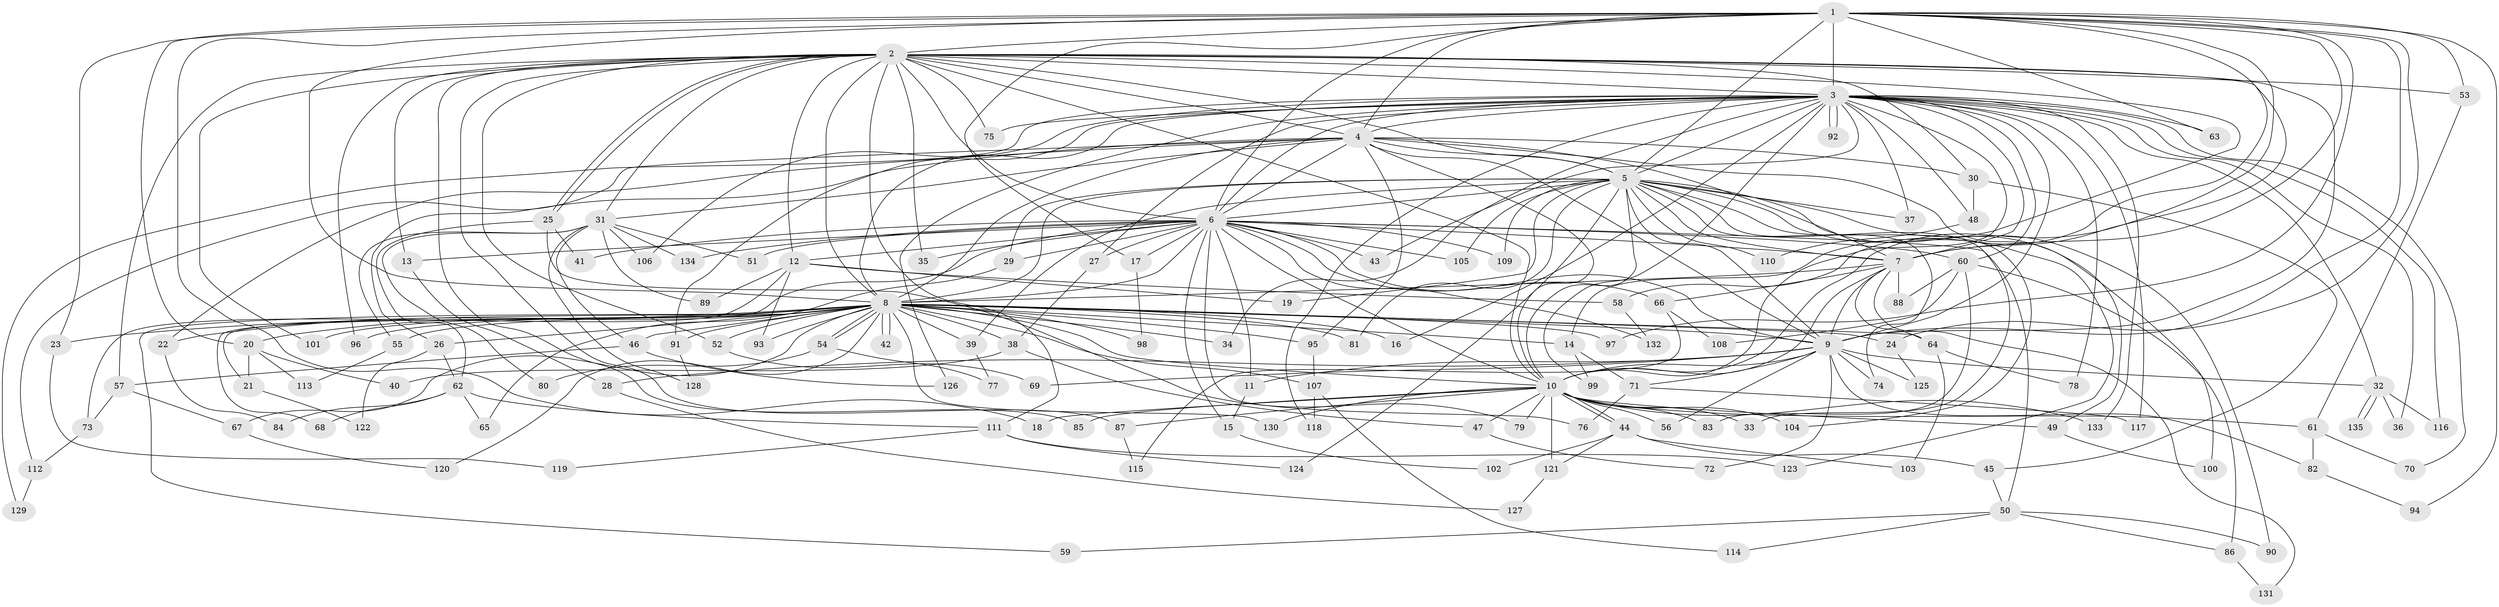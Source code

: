 // Generated by graph-tools (version 1.1) at 2025/43/03/09/25 04:43:54]
// undirected, 135 vertices, 295 edges
graph export_dot {
graph [start="1"]
  node [color=gray90,style=filled];
  1;
  2;
  3;
  4;
  5;
  6;
  7;
  8;
  9;
  10;
  11;
  12;
  13;
  14;
  15;
  16;
  17;
  18;
  19;
  20;
  21;
  22;
  23;
  24;
  25;
  26;
  27;
  28;
  29;
  30;
  31;
  32;
  33;
  34;
  35;
  36;
  37;
  38;
  39;
  40;
  41;
  42;
  43;
  44;
  45;
  46;
  47;
  48;
  49;
  50;
  51;
  52;
  53;
  54;
  55;
  56;
  57;
  58;
  59;
  60;
  61;
  62;
  63;
  64;
  65;
  66;
  67;
  68;
  69;
  70;
  71;
  72;
  73;
  74;
  75;
  76;
  77;
  78;
  79;
  80;
  81;
  82;
  83;
  84;
  85;
  86;
  87;
  88;
  89;
  90;
  91;
  92;
  93;
  94;
  95;
  96;
  97;
  98;
  99;
  100;
  101;
  102;
  103;
  104;
  105;
  106;
  107;
  108;
  109;
  110;
  111;
  112;
  113;
  114;
  115;
  116;
  117;
  118;
  119;
  120;
  121;
  122;
  123;
  124;
  125;
  126;
  127;
  128;
  129;
  130;
  131;
  132;
  133;
  134;
  135;
  1 -- 2;
  1 -- 3;
  1 -- 4;
  1 -- 5;
  1 -- 6;
  1 -- 7;
  1 -- 8;
  1 -- 9;
  1 -- 10;
  1 -- 17;
  1 -- 18;
  1 -- 20;
  1 -- 23;
  1 -- 24;
  1 -- 53;
  1 -- 58;
  1 -- 63;
  1 -- 94;
  1 -- 97;
  2 -- 3;
  2 -- 4;
  2 -- 5;
  2 -- 6;
  2 -- 7;
  2 -- 8;
  2 -- 9;
  2 -- 10;
  2 -- 12;
  2 -- 13;
  2 -- 14;
  2 -- 25;
  2 -- 25;
  2 -- 30;
  2 -- 31;
  2 -- 35;
  2 -- 52;
  2 -- 53;
  2 -- 57;
  2 -- 75;
  2 -- 85;
  2 -- 87;
  2 -- 96;
  2 -- 101;
  2 -- 111;
  3 -- 4;
  3 -- 5;
  3 -- 6;
  3 -- 7;
  3 -- 8;
  3 -- 9;
  3 -- 10;
  3 -- 16;
  3 -- 27;
  3 -- 32;
  3 -- 34;
  3 -- 36;
  3 -- 37;
  3 -- 43;
  3 -- 48;
  3 -- 60;
  3 -- 63;
  3 -- 70;
  3 -- 75;
  3 -- 78;
  3 -- 91;
  3 -- 92;
  3 -- 92;
  3 -- 99;
  3 -- 106;
  3 -- 116;
  3 -- 117;
  3 -- 118;
  3 -- 126;
  3 -- 129;
  3 -- 133;
  4 -- 5;
  4 -- 6;
  4 -- 7;
  4 -- 8;
  4 -- 9;
  4 -- 10;
  4 -- 22;
  4 -- 26;
  4 -- 30;
  4 -- 31;
  4 -- 49;
  4 -- 95;
  4 -- 112;
  5 -- 6;
  5 -- 7;
  5 -- 8;
  5 -- 9;
  5 -- 10;
  5 -- 19;
  5 -- 29;
  5 -- 33;
  5 -- 37;
  5 -- 39;
  5 -- 74;
  5 -- 81;
  5 -- 90;
  5 -- 100;
  5 -- 104;
  5 -- 105;
  5 -- 109;
  5 -- 110;
  5 -- 123;
  5 -- 124;
  6 -- 7;
  6 -- 8;
  6 -- 9;
  6 -- 10;
  6 -- 11;
  6 -- 12;
  6 -- 13;
  6 -- 15;
  6 -- 17;
  6 -- 27;
  6 -- 29;
  6 -- 35;
  6 -- 41;
  6 -- 43;
  6 -- 50;
  6 -- 51;
  6 -- 60;
  6 -- 66;
  6 -- 68;
  6 -- 76;
  6 -- 105;
  6 -- 109;
  6 -- 132;
  6 -- 134;
  7 -- 8;
  7 -- 9;
  7 -- 10;
  7 -- 64;
  7 -- 66;
  7 -- 88;
  7 -- 131;
  8 -- 9;
  8 -- 10;
  8 -- 14;
  8 -- 16;
  8 -- 20;
  8 -- 21;
  8 -- 22;
  8 -- 23;
  8 -- 24;
  8 -- 26;
  8 -- 34;
  8 -- 38;
  8 -- 39;
  8 -- 42;
  8 -- 42;
  8 -- 46;
  8 -- 52;
  8 -- 54;
  8 -- 54;
  8 -- 55;
  8 -- 59;
  8 -- 64;
  8 -- 67;
  8 -- 81;
  8 -- 91;
  8 -- 93;
  8 -- 95;
  8 -- 96;
  8 -- 97;
  8 -- 98;
  8 -- 101;
  8 -- 107;
  8 -- 120;
  8 -- 130;
  9 -- 10;
  9 -- 11;
  9 -- 28;
  9 -- 32;
  9 -- 56;
  9 -- 69;
  9 -- 71;
  9 -- 72;
  9 -- 74;
  9 -- 82;
  9 -- 125;
  10 -- 18;
  10 -- 33;
  10 -- 44;
  10 -- 44;
  10 -- 47;
  10 -- 49;
  10 -- 56;
  10 -- 61;
  10 -- 79;
  10 -- 83;
  10 -- 85;
  10 -- 87;
  10 -- 104;
  10 -- 121;
  10 -- 130;
  10 -- 133;
  11 -- 15;
  12 -- 19;
  12 -- 58;
  12 -- 73;
  12 -- 89;
  12 -- 93;
  13 -- 28;
  14 -- 71;
  14 -- 99;
  15 -- 102;
  17 -- 98;
  20 -- 21;
  20 -- 40;
  20 -- 113;
  21 -- 122;
  22 -- 84;
  23 -- 119;
  24 -- 125;
  25 -- 41;
  25 -- 62;
  25 -- 79;
  26 -- 62;
  26 -- 122;
  27 -- 38;
  28 -- 127;
  29 -- 65;
  30 -- 45;
  30 -- 48;
  31 -- 46;
  31 -- 51;
  31 -- 55;
  31 -- 80;
  31 -- 89;
  31 -- 106;
  31 -- 128;
  31 -- 134;
  32 -- 36;
  32 -- 116;
  32 -- 135;
  32 -- 135;
  38 -- 40;
  38 -- 47;
  39 -- 77;
  44 -- 45;
  44 -- 102;
  44 -- 103;
  44 -- 121;
  45 -- 50;
  46 -- 57;
  46 -- 126;
  47 -- 72;
  48 -- 110;
  49 -- 100;
  50 -- 59;
  50 -- 86;
  50 -- 90;
  50 -- 114;
  52 -- 69;
  53 -- 61;
  54 -- 77;
  54 -- 80;
  55 -- 113;
  57 -- 67;
  57 -- 73;
  58 -- 132;
  60 -- 83;
  60 -- 86;
  60 -- 88;
  60 -- 108;
  61 -- 70;
  61 -- 82;
  62 -- 65;
  62 -- 68;
  62 -- 84;
  62 -- 111;
  64 -- 78;
  64 -- 103;
  66 -- 108;
  66 -- 115;
  67 -- 120;
  71 -- 76;
  71 -- 117;
  73 -- 112;
  82 -- 94;
  86 -- 131;
  87 -- 115;
  91 -- 128;
  95 -- 107;
  107 -- 114;
  107 -- 118;
  111 -- 119;
  111 -- 123;
  111 -- 124;
  112 -- 129;
  121 -- 127;
}
